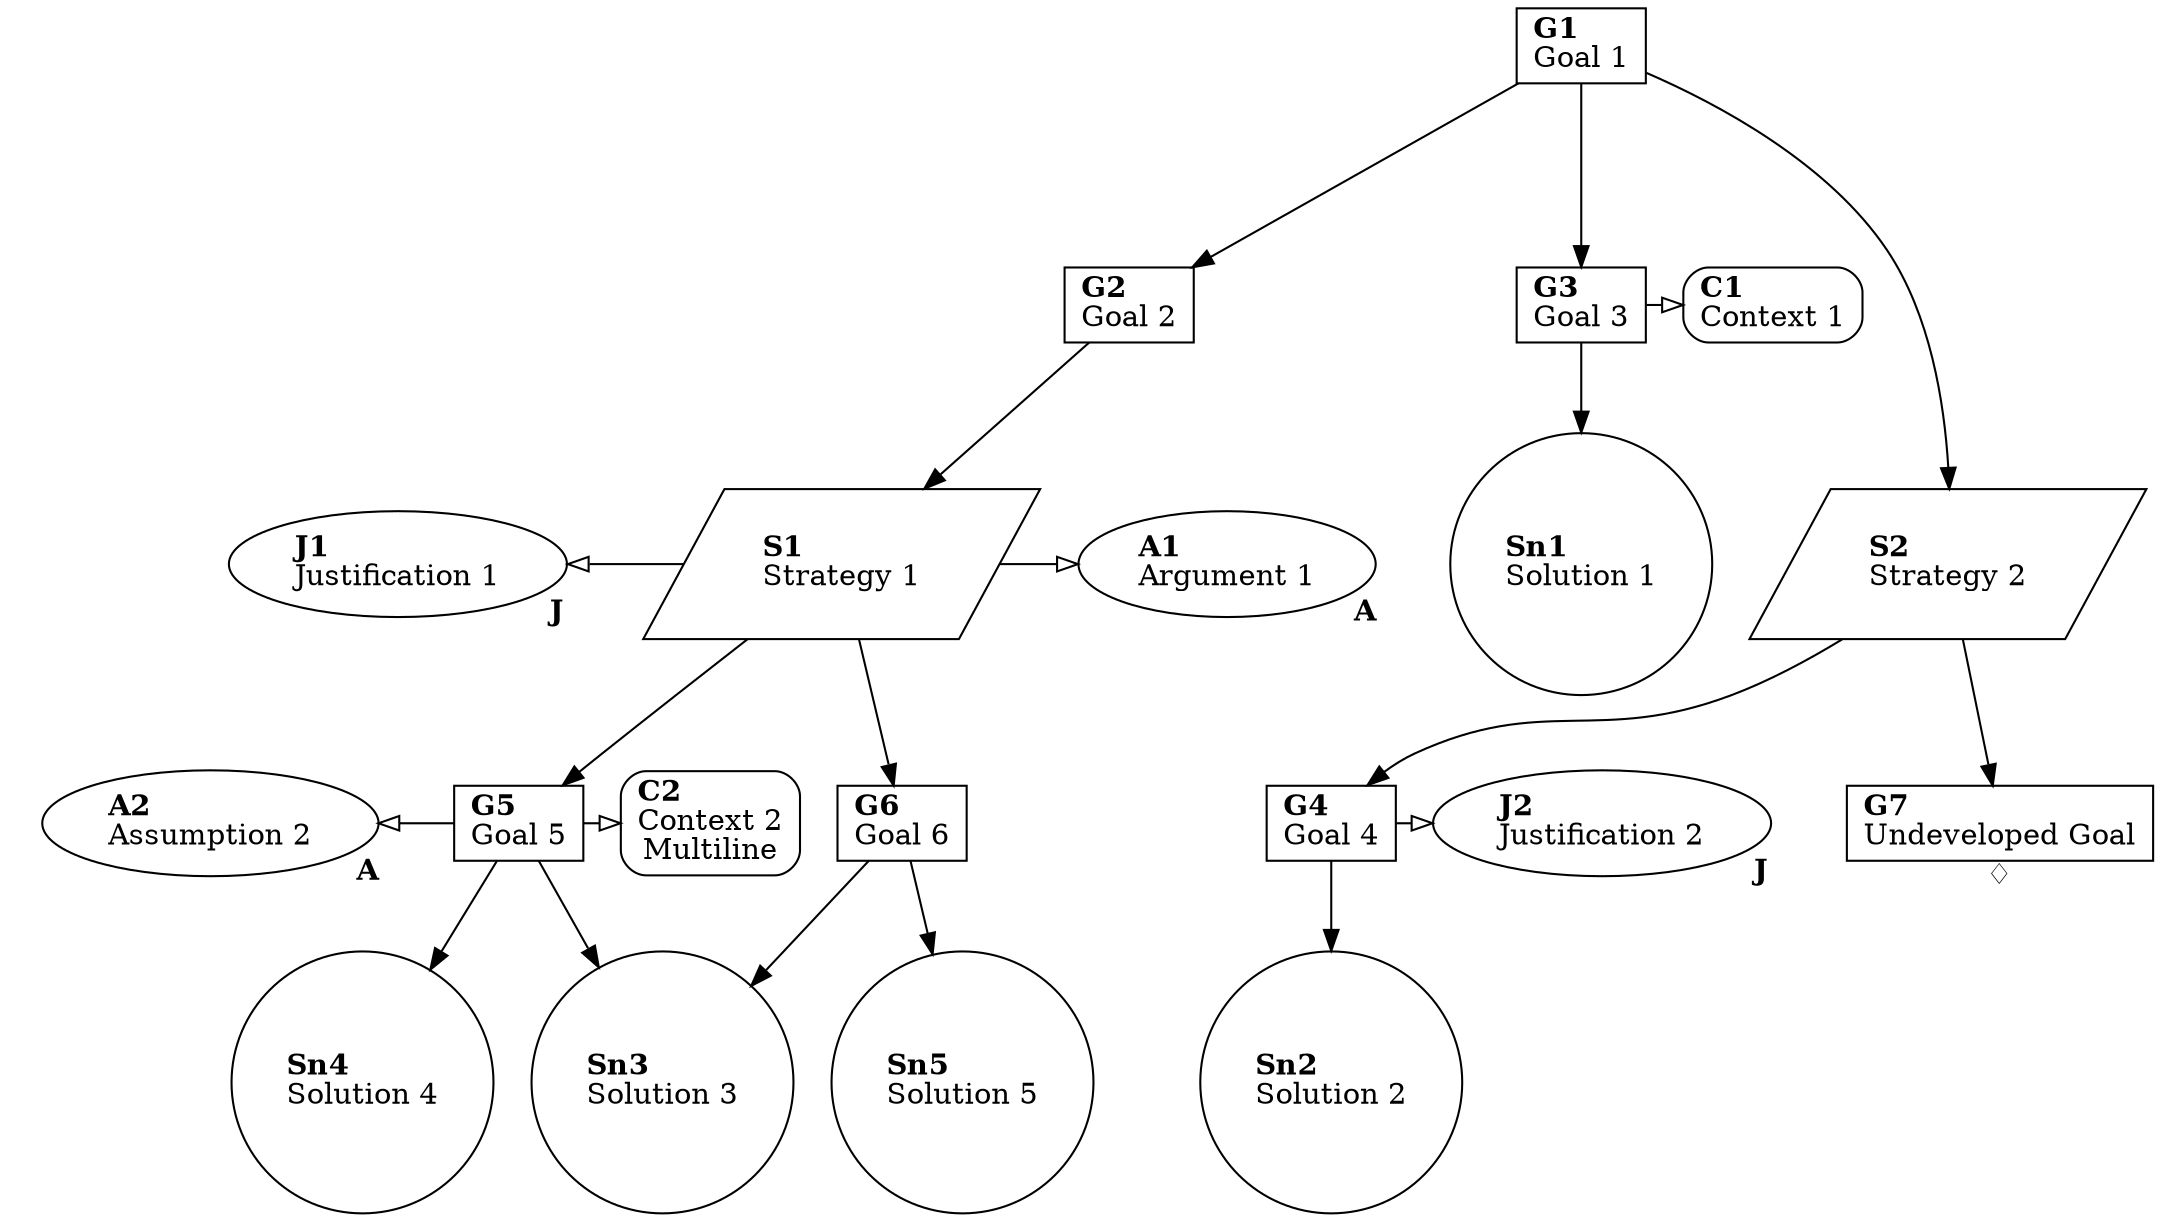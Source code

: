 digraph "examples/example.gsn.yaml" {
  graph [class="gsndiagram", ranksep="equally", newrank="true"]

  ## Elements
  "A1" [id="gsn_a1", shape="oval", class="gsnelem gsnasmp", label=<<B>A1</B><BR align="left"/>Argument 1>];
  "A1":e -> "A1":e [headlabel=< <B>A</B> >, labeldistance=2.5, penwidth=0, arrowhead=none];
  "A2" [id="gsn_a2", shape="oval", class="gsnelem gsnasmp mycssclass anotherclass", label=<<B>A2</B><BR align="left"/>Assumption 2>];
  "A2":e -> "A2":e [headlabel=< <B>A</B> >, labeldistance=2.5, penwidth=0, arrowhead=none];
  "C1" [id="gsn_c1", shape="box", class="gsnelem gsnctxt", style="rounded", label=<<B>C1</B><BR align="left"/>Context 1>];
  "C2" [id="gsn_c2", shape="box", class="gsnelem gsnctxt", style="rounded", label=<<B>C2</B><BR align="left"/>Context 2<BR align="left"/>Multiline>];
  "G1" [id="gsn_g1", shape="box", class="gsnelem gsngoal", label=<<B>G1</B><BR align="left"/>Goal 1>];
  "G2" [id="gsn_g2", shape="box", class="gsnelem gsngoal", label=<<B>G2</B><BR align="left"/>Goal 2>];
  "G3" [id="gsn_g3", shape="box", class="gsnelem gsngoal", label=<<B>G3</B><BR align="left"/>Goal 3>];
  "G4" [id="gsn_g4", shape="box", class="gsnelem gsngoal", label=<<B>G4</B><BR align="left"/>Goal 4>];
  "G5" [id="gsn_g5", shape="box", class="gsnelem gsngoal", label=<<B>G5</B><BR align="left"/>Goal 5>];
  "G6" [id="gsn_g6", shape="box", class="gsnelem gsngoal", label=<<B>G6</B><BR align="left"/>Goal 6>];
  "G7" [id="gsn_g7", shape="box", class="gsnelem gsngoal", label=<<B>G7</B><BR align="left"/>Undeveloped Goal>];
  "G7":s -> "G7":s [taillabel=<<br/><b>&#9826;</b>>,color=transparent,arrowhead=none,labeldistance=0.1]
  "J1" [id="gsn_j1", shape="oval", class="gsnelem gsnjust", label=<<B>J1</B><BR align="left"/>Justification 1>];
  "J1":e -> "J1":e [headlabel=< <B>J</B> >, labeldistance=2.5, penwidth=0, arrowhead=none];
  "J2" [id="gsn_j2", shape="oval", class="gsnelem gsnjust", label=<<B>J2</B><BR align="left"/>Justification 2>];
  "J2":e -> "J2":e [headlabel=< <B>J</B> >, labeldistance=2.5, penwidth=0, arrowhead=none];
  "S1" [id="gsn_s1", shape="parallelogram", class="gsnelem gsnstgy", label=<<B>S1</B><BR align="left"/>Strategy 1>];
  "S2" [id="gsn_s2", shape="parallelogram", class="gsnelem gsnstgy", label=<<B>S2</B><BR align="left"/>Strategy 2>];
  "Sn1" [id="gsn_sn1", shape="circle", class="gsnelem gsnsltn", URL="https://github.com/jonasthewolf/gsn2x", label=<<B>Sn1</B><BR align="left"/>Solution 1>];
  "Sn2" [id="gsn_sn2", shape="circle", class="gsnelem gsnsltn gsnlay_layer1 gsnlay_layer2", label=<<B>Sn2</B><BR align="left"/>Solution 2>];
  "Sn3" [id="gsn_sn3", shape="circle", class="gsnelem gsnsltn gsnlay_layer2", label=<<B>Sn3</B><BR align="left"/>Solution 3>];
  "Sn4" [id="gsn_sn4", shape="circle", class="gsnelem gsnsltn", label=<<B>Sn4</B><BR align="left"/>Solution 4>];
  "Sn5" [id="gsn_sn5", shape="circle", class="gsnelem gsnsltn", label=<<B>Sn5</B><BR align="left"/>Solution 5>];

  ## Relations
  "G1" -> "G2" [class="gsnedge gsnspby"];
  "G1" -> "G3" [class="gsnedge gsnspby"];
  "G1" -> "S2" [class="gsnedge gsnspby"];
  "G2" -> "S1" [class="gsnedge gsnspby"];
  "G3" -> "Sn1" [class="gsnedge gsnspby"];
  subgraph cluster7 {
    graph[peripheries=0];
    {
      rank = same;
      "G3" -> "C1" [arrowhead=empty, class="gsnedge gsninctxt"];
    }
  }
  "G4" -> "Sn2" [class="gsnedge gsnspby"];
  subgraph cluster8 {
    graph[peripheries=0];
    {
      rank = same;
      "G4" -> "J2" [arrowhead=empty, class="gsnedge gsninctxt"];
    }
  }
  "G5" -> "Sn3" [class="gsnedge gsnspby"];
  "G5" -> "Sn4" [class="gsnedge gsnspby"];
  subgraph cluster9 {
    graph[peripheries=0];
    {
      rank = same;
      "G5" -> "C2" [arrowhead=empty, class="gsnedge gsninctxt"];
      "A2" -> "G5" [dir=back, arrowtail=empty, class="gsnedge gsninctxt"];
    }
  }
  "G6" -> "Sn3" [class="gsnedge gsnspby"];
  "G6" -> "Sn5" [class="gsnedge gsnspby"];
  "S1" -> "G5" [class="gsnedge gsnspby"];
  "S1" -> "G6" [class="gsnedge gsnspby"];
  subgraph cluster14 {
    graph[peripheries=0];
    {
      rank = same;
      "S1" -> "A1" [arrowhead=empty, class="gsnedge gsninctxt"];
      "J1" -> "S1" [dir=back, arrowtail=empty, class="gsnedge gsninctxt"];
    }
  }
  "S2" -> "G4" [class="gsnedge gsnspby"];
  "S2" -> "G7" [class="gsnedge gsnspby"];

  
  
  ## Ranks (Levels)
  {rank=same; S1; A1; J1; S2;}
}

